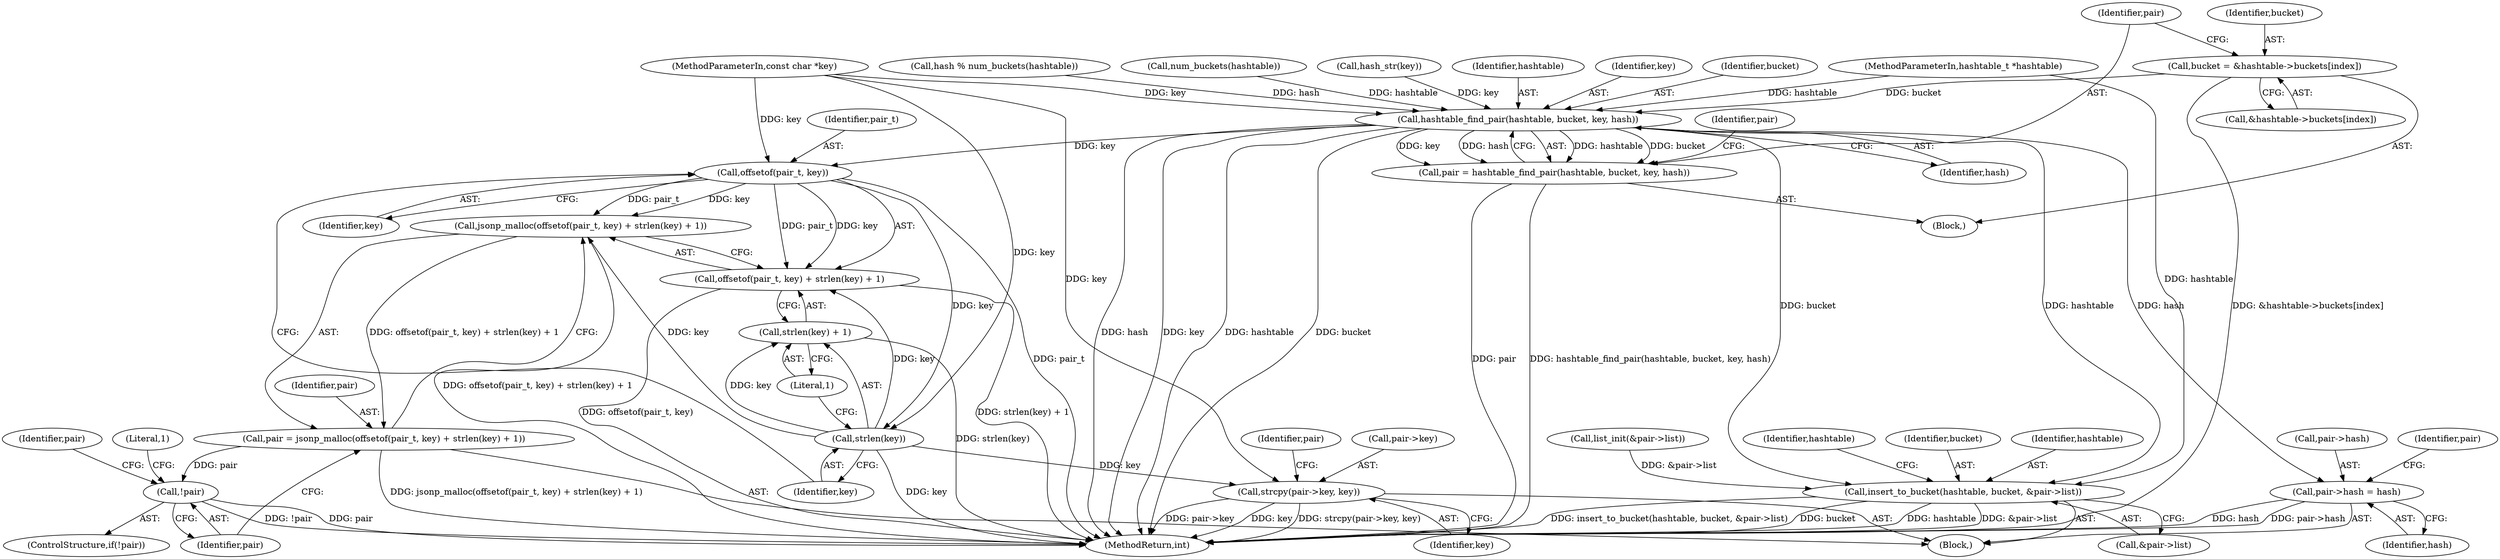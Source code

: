 digraph "0_jansson_8f80c2d83808150724d31793e6ade92749b1faa4_6@array" {
"1000135" [label="(Call,bucket = &hashtable->buckets[index])"];
"1000145" [label="(Call,hashtable_find_pair(hashtable, bucket, key, hash))"];
"1000143" [label="(Call,pair = hashtable_find_pair(hashtable, bucket, key, hash))"];
"1000168" [label="(Call,offsetof(pair_t, key))"];
"1000166" [label="(Call,jsonp_malloc(offsetof(pair_t, key) + strlen(key) + 1))"];
"1000164" [label="(Call,pair = jsonp_malloc(offsetof(pair_t, key) + strlen(key) + 1))"];
"1000176" [label="(Call,!pair)"];
"1000167" [label="(Call,offsetof(pair_t, key) + strlen(key) + 1)"];
"1000172" [label="(Call,strlen(key))"];
"1000171" [label="(Call,strlen(key) + 1)"];
"1000191" [label="(Call,strcpy(pair->key, key))"];
"1000181" [label="(Call,pair->hash = hash)"];
"1000206" [label="(Call,insert_to_bucket(hashtable, bucket, &pair->list))"];
"1000209" [label="(Call,&pair->list)"];
"1000133" [label="(Call,num_buckets(hashtable))"];
"1000143" [label="(Call,pair = hashtable_find_pair(hashtable, bucket, key, hash))"];
"1000173" [label="(Identifier,key)"];
"1000177" [label="(Identifier,pair)"];
"1000192" [label="(Call,pair->key)"];
"1000137" [label="(Call,&hashtable->buckets[index])"];
"1000168" [label="(Call,offsetof(pair_t, key))"];
"1000195" [label="(Identifier,key)"];
"1000166" [label="(Call,jsonp_malloc(offsetof(pair_t, key) + strlen(key) + 1))"];
"1000164" [label="(Call,pair = jsonp_malloc(offsetof(pair_t, key) + strlen(key) + 1))"];
"1000174" [label="(Literal,1)"];
"1000182" [label="(Call,pair->hash)"];
"1000191" [label="(Call,strcpy(pair->key, key))"];
"1000198" [label="(Identifier,pair)"];
"1000219" [label="(MethodReturn,int)"];
"1000145" [label="(Call,hashtable_find_pair(hashtable, bucket, key, hash))"];
"1000171" [label="(Call,strlen(key) + 1)"];
"1000127" [label="(Call,hash_str(key))"];
"1000183" [label="(Identifier,pair)"];
"1000144" [label="(Identifier,pair)"];
"1000207" [label="(Identifier,hashtable)"];
"1000201" [label="(Call,list_init(&pair->list))"];
"1000176" [label="(Call,!pair)"];
"1000107" [label="(Block,)"];
"1000135" [label="(Call,bucket = &hashtable->buckets[index])"];
"1000103" [label="(MethodParameterIn,hashtable_t *hashtable)"];
"1000146" [label="(Identifier,hashtable)"];
"1000170" [label="(Identifier,key)"];
"1000215" [label="(Identifier,hashtable)"];
"1000206" [label="(Call,insert_to_bucket(hashtable, bucket, &pair->list))"];
"1000175" [label="(ControlStructure,if(!pair))"];
"1000148" [label="(Identifier,key)"];
"1000180" [label="(Literal,1)"];
"1000149" [label="(Identifier,hash)"];
"1000163" [label="(Block,)"];
"1000188" [label="(Identifier,pair)"];
"1000172" [label="(Call,strlen(key))"];
"1000208" [label="(Identifier,bucket)"];
"1000147" [label="(Identifier,bucket)"];
"1000181" [label="(Call,pair->hash = hash)"];
"1000131" [label="(Call,hash % num_buckets(hashtable))"];
"1000167" [label="(Call,offsetof(pair_t, key) + strlen(key) + 1)"];
"1000104" [label="(MethodParameterIn,const char *key)"];
"1000185" [label="(Identifier,hash)"];
"1000151" [label="(Identifier,pair)"];
"1000169" [label="(Identifier,pair_t)"];
"1000165" [label="(Identifier,pair)"];
"1000136" [label="(Identifier,bucket)"];
"1000135" -> "1000107"  [label="AST: "];
"1000135" -> "1000137"  [label="CFG: "];
"1000136" -> "1000135"  [label="AST: "];
"1000137" -> "1000135"  [label="AST: "];
"1000144" -> "1000135"  [label="CFG: "];
"1000135" -> "1000219"  [label="DDG: &hashtable->buckets[index]"];
"1000135" -> "1000145"  [label="DDG: bucket"];
"1000145" -> "1000143"  [label="AST: "];
"1000145" -> "1000149"  [label="CFG: "];
"1000146" -> "1000145"  [label="AST: "];
"1000147" -> "1000145"  [label="AST: "];
"1000148" -> "1000145"  [label="AST: "];
"1000149" -> "1000145"  [label="AST: "];
"1000143" -> "1000145"  [label="CFG: "];
"1000145" -> "1000219"  [label="DDG: hash"];
"1000145" -> "1000219"  [label="DDG: key"];
"1000145" -> "1000219"  [label="DDG: hashtable"];
"1000145" -> "1000219"  [label="DDG: bucket"];
"1000145" -> "1000143"  [label="DDG: hashtable"];
"1000145" -> "1000143"  [label="DDG: bucket"];
"1000145" -> "1000143"  [label="DDG: key"];
"1000145" -> "1000143"  [label="DDG: hash"];
"1000133" -> "1000145"  [label="DDG: hashtable"];
"1000103" -> "1000145"  [label="DDG: hashtable"];
"1000127" -> "1000145"  [label="DDG: key"];
"1000104" -> "1000145"  [label="DDG: key"];
"1000131" -> "1000145"  [label="DDG: hash"];
"1000145" -> "1000168"  [label="DDG: key"];
"1000145" -> "1000181"  [label="DDG: hash"];
"1000145" -> "1000206"  [label="DDG: hashtable"];
"1000145" -> "1000206"  [label="DDG: bucket"];
"1000143" -> "1000107"  [label="AST: "];
"1000144" -> "1000143"  [label="AST: "];
"1000151" -> "1000143"  [label="CFG: "];
"1000143" -> "1000219"  [label="DDG: pair"];
"1000143" -> "1000219"  [label="DDG: hashtable_find_pair(hashtable, bucket, key, hash)"];
"1000168" -> "1000167"  [label="AST: "];
"1000168" -> "1000170"  [label="CFG: "];
"1000169" -> "1000168"  [label="AST: "];
"1000170" -> "1000168"  [label="AST: "];
"1000173" -> "1000168"  [label="CFG: "];
"1000168" -> "1000219"  [label="DDG: pair_t"];
"1000168" -> "1000166"  [label="DDG: pair_t"];
"1000168" -> "1000166"  [label="DDG: key"];
"1000168" -> "1000167"  [label="DDG: pair_t"];
"1000168" -> "1000167"  [label="DDG: key"];
"1000104" -> "1000168"  [label="DDG: key"];
"1000168" -> "1000172"  [label="DDG: key"];
"1000166" -> "1000164"  [label="AST: "];
"1000166" -> "1000167"  [label="CFG: "];
"1000167" -> "1000166"  [label="AST: "];
"1000164" -> "1000166"  [label="CFG: "];
"1000166" -> "1000219"  [label="DDG: offsetof(pair_t, key) + strlen(key) + 1"];
"1000166" -> "1000164"  [label="DDG: offsetof(pair_t, key) + strlen(key) + 1"];
"1000172" -> "1000166"  [label="DDG: key"];
"1000164" -> "1000163"  [label="AST: "];
"1000165" -> "1000164"  [label="AST: "];
"1000177" -> "1000164"  [label="CFG: "];
"1000164" -> "1000219"  [label="DDG: jsonp_malloc(offsetof(pair_t, key) + strlen(key) + 1)"];
"1000164" -> "1000176"  [label="DDG: pair"];
"1000176" -> "1000175"  [label="AST: "];
"1000176" -> "1000177"  [label="CFG: "];
"1000177" -> "1000176"  [label="AST: "];
"1000180" -> "1000176"  [label="CFG: "];
"1000183" -> "1000176"  [label="CFG: "];
"1000176" -> "1000219"  [label="DDG: pair"];
"1000176" -> "1000219"  [label="DDG: !pair"];
"1000167" -> "1000171"  [label="CFG: "];
"1000171" -> "1000167"  [label="AST: "];
"1000167" -> "1000219"  [label="DDG: offsetof(pair_t, key)"];
"1000167" -> "1000219"  [label="DDG: strlen(key) + 1"];
"1000172" -> "1000167"  [label="DDG: key"];
"1000172" -> "1000171"  [label="AST: "];
"1000172" -> "1000173"  [label="CFG: "];
"1000173" -> "1000172"  [label="AST: "];
"1000174" -> "1000172"  [label="CFG: "];
"1000172" -> "1000219"  [label="DDG: key"];
"1000172" -> "1000171"  [label="DDG: key"];
"1000104" -> "1000172"  [label="DDG: key"];
"1000172" -> "1000191"  [label="DDG: key"];
"1000171" -> "1000174"  [label="CFG: "];
"1000174" -> "1000171"  [label="AST: "];
"1000171" -> "1000219"  [label="DDG: strlen(key)"];
"1000191" -> "1000163"  [label="AST: "];
"1000191" -> "1000195"  [label="CFG: "];
"1000192" -> "1000191"  [label="AST: "];
"1000195" -> "1000191"  [label="AST: "];
"1000198" -> "1000191"  [label="CFG: "];
"1000191" -> "1000219"  [label="DDG: key"];
"1000191" -> "1000219"  [label="DDG: strcpy(pair->key, key)"];
"1000191" -> "1000219"  [label="DDG: pair->key"];
"1000104" -> "1000191"  [label="DDG: key"];
"1000181" -> "1000163"  [label="AST: "];
"1000181" -> "1000185"  [label="CFG: "];
"1000182" -> "1000181"  [label="AST: "];
"1000185" -> "1000181"  [label="AST: "];
"1000188" -> "1000181"  [label="CFG: "];
"1000181" -> "1000219"  [label="DDG: hash"];
"1000181" -> "1000219"  [label="DDG: pair->hash"];
"1000206" -> "1000163"  [label="AST: "];
"1000206" -> "1000209"  [label="CFG: "];
"1000207" -> "1000206"  [label="AST: "];
"1000208" -> "1000206"  [label="AST: "];
"1000209" -> "1000206"  [label="AST: "];
"1000215" -> "1000206"  [label="CFG: "];
"1000206" -> "1000219"  [label="DDG: &pair->list"];
"1000206" -> "1000219"  [label="DDG: insert_to_bucket(hashtable, bucket, &pair->list)"];
"1000206" -> "1000219"  [label="DDG: bucket"];
"1000206" -> "1000219"  [label="DDG: hashtable"];
"1000103" -> "1000206"  [label="DDG: hashtable"];
"1000201" -> "1000206"  [label="DDG: &pair->list"];
}
